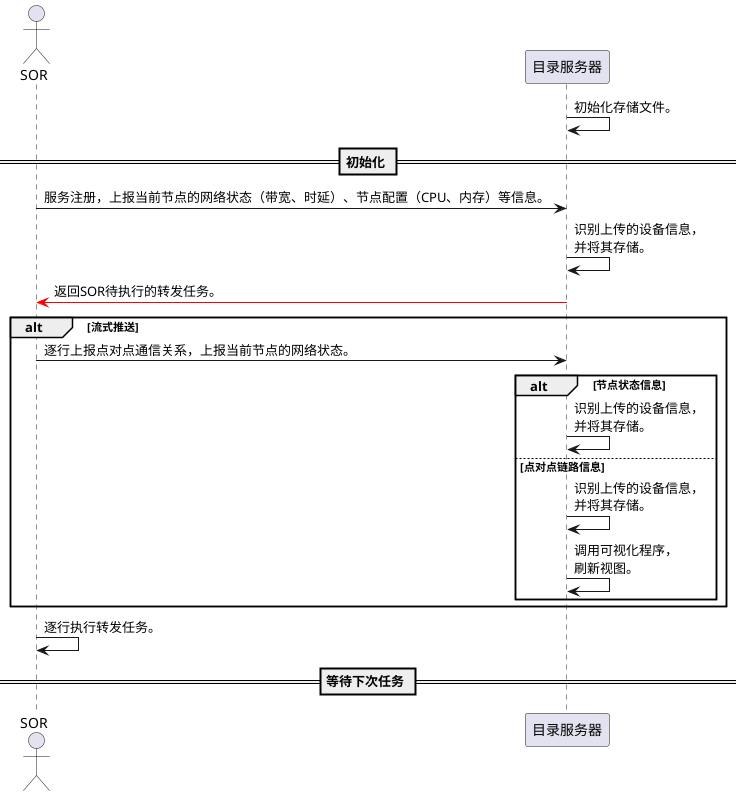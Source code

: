'@startuml
'actor       m       as c order 0
'participant s1        as s1 order 1
'participant s2        as s2 order 2
'participant s3        as s3 order 3
'participant s4        as s4 order 4
'database    s     as s order 5
'collections 目录服务器   as ml order 6
'group register
's1 -> ml : restart auto register
's2 -> ml : restart auto register
's3 -> ml : restart auto register
's4 -> ml : restart auto register
's -> ml : server manual register
'end
'group service
'group ml select manually or randomly
'end
'group client request
'end
'group UDP message transmission
'end
'group update services after 1 day
'group ml select manually
'end
'group client request
'end
'group UDP message transmission
'end
'end
'end
'
'newpage
'
'group ml select manually or randomly
'ml -> s4 : select first node
's4 o<->o s1 : IPSec start
's4 --> s1 : wait for forward
's4 o-> ml : auto upload data by gRPC async
'ml -> ml : update and \nshow all paths async
'activate ml
'ml -> s1 : select last node and start forward
's1 o<->o s : IPSec start
's1 --> s : wait for forward
's1 o-> ml : auto upload data by gRPC async
'deactivate ml
'ml -> ml : update and \nshow all paths async
'activate ml
'end
'
'group client request
'c ->x ml : request service [serverID]
'c -> ml : request service again[serverID]
'ml -> c : response [sor4-IP:PORT]
'c --> s4 : build UDP connection!
'end
'group UDP message transmission
'c <-->(10) s4 : send UDP message
's4 <-->(10) s1 : forward ESP(UDP) message
's1 <-->(10) s : deliver ESP(UDP) message
'end
'deactivate ml
'
'
''group service
''group ml select manually
''ml -> s4 : manual select first node
''s4 o<->o s1 : IPSec start
''s4 --> s1 : wait for forward
''s4 o-> ml : auto upload data by gRPC async
''ml -> ml : update and \nshow all paths async
''activate ml
''ml -> s1 : manual select last node and start forward
''s1 o<->o s : IPSec start
''s1 --> s : wait for forward
''s1 o-> ml : auto upload data by gRPC async
''deactivate ml
''ml -> ml : update and \nshow all paths async
''activate ml
''end
''group client request
''c ->x ml : request service [serverID]
''c -> ml : request service again[serverID]
''ml -> c : response [sor4-IP:PORT]
''c --> s4 : build UDP connection!
''end
''group UDP message transmission
''c <-->(10) s4 : send UDP message
''s4 <-->(10) s1 : forward ESP(UDP) message
''s1 <-->(10) s : deliver ESP(UDP) message
''end
''deactivate ml
''
''group update services after 1 day
''group ml select manually
''end
''group client request
''end
''group UDP message transmission
''end
''end
''end


@startuml
actor    SOR     as z
participant 目录服务器   as ml
ml -> ml : 初始化存储文件。
== 初始化 ==
z -> ml : 服务注册，上报当前节点的网络状态（带宽、时延）、节点配置（CPU、内存）等信息。
ml -> ml: 识别上传的设备信息，\n并将其存储。
ml -[#red]> z: 返回SOR待执行的转发任务。
alt  流式推送
    z -> ml : 逐行上报点对点通信关系，上报当前节点的网络状态。

    alt 节点状态信息
    ml -> ml: 识别上传的设备信息，\n并将其存储。
    else 点对点链路信息
    ml -> ml: 识别上传的设备信息，\n并将其存储。
    ml -> ml: 调用可视化程序，\n刷新视图。
    end
end
z -> z : 逐行执行转发任务。
== 等待下次任务 ==
@enduml
